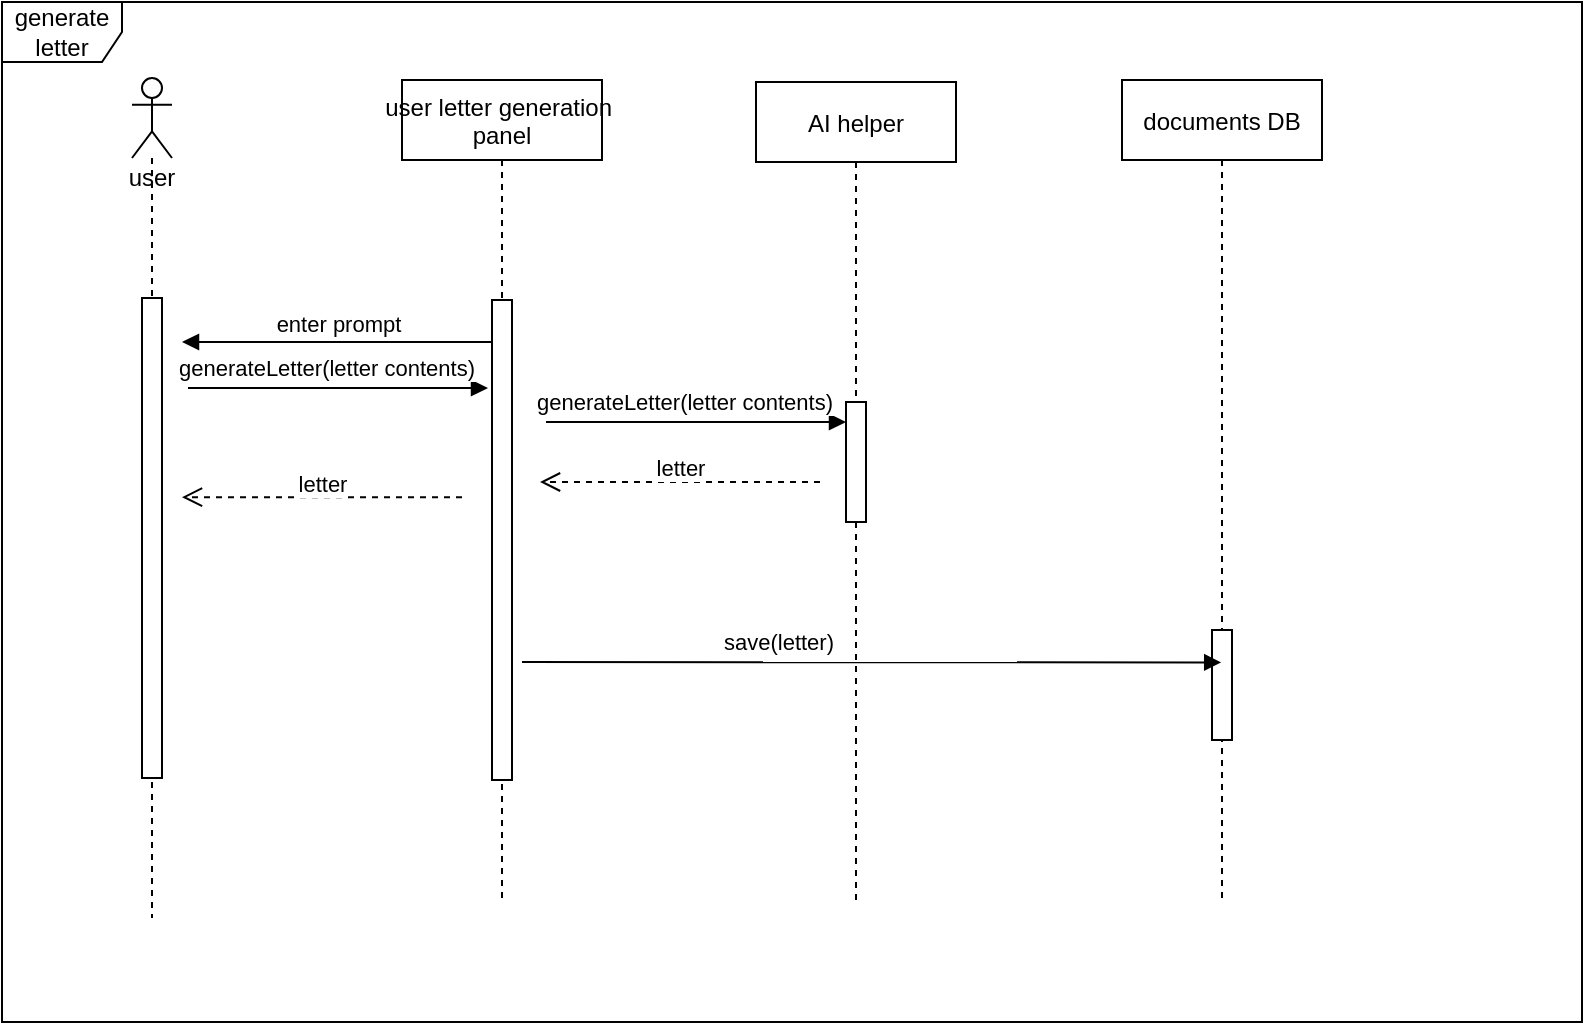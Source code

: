 <mxfile version="20.8.10" type="device"><diagram id="kgpKYQtTHZ0yAKxKKP6v" name="Page-1"><mxGraphModel dx="901" dy="534" grid="1" gridSize="10" guides="1" tooltips="1" connect="1" arrows="1" fold="1" page="1" pageScale="1" pageWidth="850" pageHeight="1100" math="0" shadow="0"><root><mxCell id="0"/><mxCell id="1" parent="0"/><mxCell id="62iLxjVJGYPEeGBwEZaz-22" value="generate letter" style="shape=umlFrame;whiteSpace=wrap;html=1;fillColor=none;gradientColor=none;" parent="1" vertex="1"><mxGeometry x="100" y="40" width="790" height="510" as="geometry"/></mxCell><mxCell id="62iLxjVJGYPEeGBwEZaz-5" value="user" style="shape=umlLifeline;participant=umlActor;perimeter=lifelinePerimeter;whiteSpace=wrap;html=1;container=1;collapsible=0;recursiveResize=0;verticalAlign=top;spacingTop=36;outlineConnect=0;" parent="1" vertex="1"><mxGeometry x="165" y="78" width="20" height="420" as="geometry"/></mxCell><mxCell id="62iLxjVJGYPEeGBwEZaz-1" value="" style="html=1;points=[];perimeter=orthogonalPerimeter;" parent="62iLxjVJGYPEeGBwEZaz-5" vertex="1"><mxGeometry x="5" y="110" width="10" height="240" as="geometry"/></mxCell><mxCell id="3nuBFxr9cyL0pnOWT2aG-5" value="user letter generation &#10;panel" style="shape=umlLifeline;perimeter=lifelinePerimeter;container=1;collapsible=0;recursiveResize=0;rounded=0;shadow=0;strokeWidth=1;" parent="1" vertex="1"><mxGeometry x="300" y="79" width="100" height="411" as="geometry"/></mxCell><mxCell id="3nuBFxr9cyL0pnOWT2aG-6" value="" style="points=[];perimeter=orthogonalPerimeter;rounded=0;shadow=0;strokeWidth=1;" parent="3nuBFxr9cyL0pnOWT2aG-5" vertex="1"><mxGeometry x="45" y="110" width="10" height="240" as="geometry"/></mxCell><mxCell id="62iLxjVJGYPEeGBwEZaz-15" value="AI helper" style="shape=umlLifeline;perimeter=lifelinePerimeter;container=1;collapsible=0;recursiveResize=0;rounded=0;shadow=0;strokeWidth=1;" parent="1" vertex="1"><mxGeometry x="477" y="80" width="100" height="410" as="geometry"/></mxCell><mxCell id="62iLxjVJGYPEeGBwEZaz-16" value="" style="points=[];perimeter=orthogonalPerimeter;rounded=0;shadow=0;strokeWidth=1;" parent="62iLxjVJGYPEeGBwEZaz-15" vertex="1"><mxGeometry x="45" y="160" width="10" height="60" as="geometry"/></mxCell><object label="" sdf="sdf" id="ZNWFDH6_I_0Zf-ZtsdpX-45"><mxCell style="html=1;verticalAlign=bottom;endArrow=block;rounded=0;" edge="1" parent="62iLxjVJGYPEeGBwEZaz-15"><mxGeometry x="0.033" y="10" width="80" relative="1" as="geometry"><mxPoint x="-105" y="170" as="sourcePoint"/><mxPoint x="45" y="170" as="targetPoint"/><mxPoint as="offset"/></mxGeometry></mxCell></object><mxCell id="ZNWFDH6_I_0Zf-ZtsdpX-46" value="generateLetter(letter contents)" style="edgeLabel;html=1;align=center;verticalAlign=middle;resizable=0;points=[];" vertex="1" connectable="0" parent="ZNWFDH6_I_0Zf-ZtsdpX-45"><mxGeometry x="-0.416" y="-1" relative="1" as="geometry"><mxPoint x="25" y="-11" as="offset"/></mxGeometry></mxCell><object label="" sdf="sdf" id="ZNWFDH6_I_0Zf-ZtsdpX-4"><mxCell style="html=1;verticalAlign=bottom;endArrow=block;rounded=0;" edge="1" parent="1"><mxGeometry x="0.033" y="10" width="80" relative="1" as="geometry"><mxPoint x="193.0" y="233" as="sourcePoint"/><mxPoint x="343" y="233" as="targetPoint"/><mxPoint as="offset"/></mxGeometry></mxCell></object><mxCell id="ZNWFDH6_I_0Zf-ZtsdpX-5" value="generateLetter(letter contents)" style="edgeLabel;html=1;align=center;verticalAlign=middle;resizable=0;points=[];" vertex="1" connectable="0" parent="ZNWFDH6_I_0Zf-ZtsdpX-4"><mxGeometry x="-0.416" y="-1" relative="1" as="geometry"><mxPoint x="25" y="-11" as="offset"/></mxGeometry></mxCell><mxCell id="ZNWFDH6_I_0Zf-ZtsdpX-16" value="letter" style="html=1;verticalAlign=bottom;endArrow=open;dashed=1;endSize=8;rounded=0;" edge="1" parent="1"><mxGeometry y="2" relative="1" as="geometry"><mxPoint x="509" y="280.0" as="sourcePoint"/><mxPoint x="369" y="280.0" as="targetPoint"/><mxPoint as="offset"/></mxGeometry></mxCell><mxCell id="ZNWFDH6_I_0Zf-ZtsdpX-20" value="documents DB" style="shape=umlLifeline;perimeter=lifelinePerimeter;container=1;collapsible=0;recursiveResize=0;rounded=0;shadow=0;strokeWidth=1;" vertex="1" parent="1"><mxGeometry x="660" y="79" width="100" height="410" as="geometry"/></mxCell><mxCell id="ZNWFDH6_I_0Zf-ZtsdpX-21" value="" style="points=[];perimeter=orthogonalPerimeter;rounded=0;shadow=0;strokeWidth=1;" vertex="1" parent="ZNWFDH6_I_0Zf-ZtsdpX-20"><mxGeometry x="45" y="275" width="10" height="55" as="geometry"/></mxCell><object label="" sdf="sdf" id="ZNWFDH6_I_0Zf-ZtsdpX-28"><mxCell style="html=1;verticalAlign=bottom;endArrow=block;rounded=0;entryX=0.496;entryY=0.82;entryDx=0;entryDy=0;entryPerimeter=0;" edge="1" parent="1"><mxGeometry x="0.033" y="10" width="80" relative="1" as="geometry"><mxPoint x="360" y="370" as="sourcePoint"/><mxPoint x="709.6" y="370.2" as="targetPoint"/><mxPoint as="offset"/></mxGeometry></mxCell></object><mxCell id="ZNWFDH6_I_0Zf-ZtsdpX-29" value="save(letter)" style="edgeLabel;html=1;align=center;verticalAlign=middle;resizable=0;points=[];" vertex="1" connectable="0" parent="ZNWFDH6_I_0Zf-ZtsdpX-28"><mxGeometry x="-0.416" y="-1" relative="1" as="geometry"><mxPoint x="26" y="-11" as="offset"/></mxGeometry></mxCell><mxCell id="ZNWFDH6_I_0Zf-ZtsdpX-43" value="enter prompt" style="html=1;verticalAlign=bottom;endArrow=block;rounded=0;" edge="1" parent="1" source="3nuBFxr9cyL0pnOWT2aG-6"><mxGeometry width="80" relative="1" as="geometry"><mxPoint x="330" y="200" as="sourcePoint"/><mxPoint x="190" y="210" as="targetPoint"/></mxGeometry></mxCell><mxCell id="ZNWFDH6_I_0Zf-ZtsdpX-47" value="letter" style="html=1;verticalAlign=bottom;endArrow=open;dashed=1;endSize=8;rounded=0;" edge="1" parent="1"><mxGeometry y="2" relative="1" as="geometry"><mxPoint x="330" y="287.57" as="sourcePoint"/><mxPoint x="190" y="287.57" as="targetPoint"/><mxPoint as="offset"/></mxGeometry></mxCell></root></mxGraphModel></diagram></mxfile>